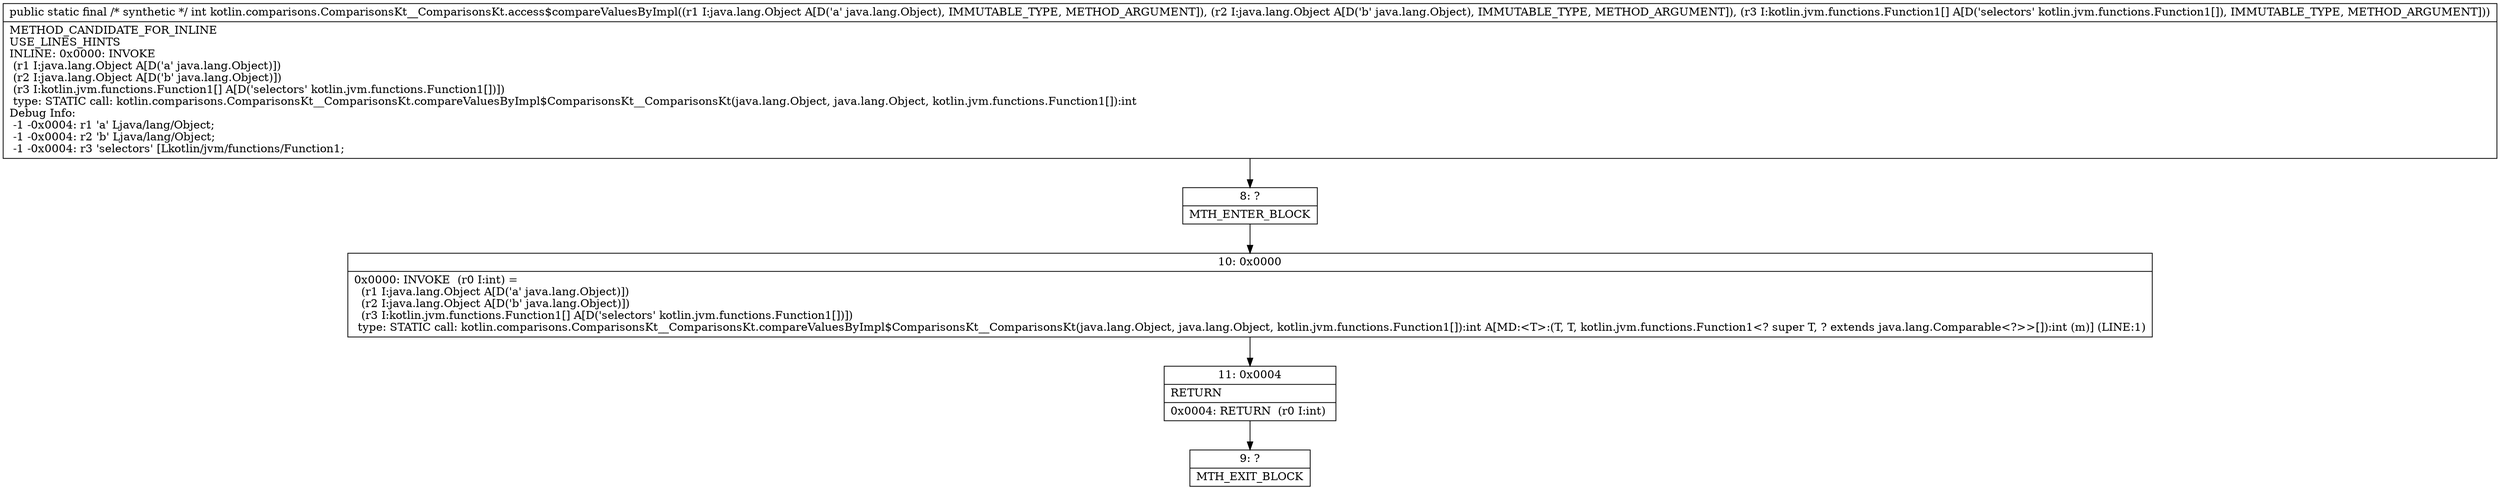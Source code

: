 digraph "CFG forkotlin.comparisons.ComparisonsKt__ComparisonsKt.access$compareValuesByImpl(Ljava\/lang\/Object;Ljava\/lang\/Object;[Lkotlin\/jvm\/functions\/Function1;)I" {
Node_8 [shape=record,label="{8\:\ ?|MTH_ENTER_BLOCK\l}"];
Node_10 [shape=record,label="{10\:\ 0x0000|0x0000: INVOKE  (r0 I:int) = \l  (r1 I:java.lang.Object A[D('a' java.lang.Object)])\l  (r2 I:java.lang.Object A[D('b' java.lang.Object)])\l  (r3 I:kotlin.jvm.functions.Function1[] A[D('selectors' kotlin.jvm.functions.Function1[])])\l type: STATIC call: kotlin.comparisons.ComparisonsKt__ComparisonsKt.compareValuesByImpl$ComparisonsKt__ComparisonsKt(java.lang.Object, java.lang.Object, kotlin.jvm.functions.Function1[]):int A[MD:\<T\>:(T, T, kotlin.jvm.functions.Function1\<? super T, ? extends java.lang.Comparable\<?\>\>[]):int (m)] (LINE:1)\l}"];
Node_11 [shape=record,label="{11\:\ 0x0004|RETURN\l|0x0004: RETURN  (r0 I:int) \l}"];
Node_9 [shape=record,label="{9\:\ ?|MTH_EXIT_BLOCK\l}"];
MethodNode[shape=record,label="{public static final \/* synthetic *\/ int kotlin.comparisons.ComparisonsKt__ComparisonsKt.access$compareValuesByImpl((r1 I:java.lang.Object A[D('a' java.lang.Object), IMMUTABLE_TYPE, METHOD_ARGUMENT]), (r2 I:java.lang.Object A[D('b' java.lang.Object), IMMUTABLE_TYPE, METHOD_ARGUMENT]), (r3 I:kotlin.jvm.functions.Function1[] A[D('selectors' kotlin.jvm.functions.Function1[]), IMMUTABLE_TYPE, METHOD_ARGUMENT]))  | METHOD_CANDIDATE_FOR_INLINE\lUSE_LINES_HINTS\lINLINE: 0x0000: INVOKE  \l  (r1 I:java.lang.Object A[D('a' java.lang.Object)])\l  (r2 I:java.lang.Object A[D('b' java.lang.Object)])\l  (r3 I:kotlin.jvm.functions.Function1[] A[D('selectors' kotlin.jvm.functions.Function1[])])\l type: STATIC call: kotlin.comparisons.ComparisonsKt__ComparisonsKt.compareValuesByImpl$ComparisonsKt__ComparisonsKt(java.lang.Object, java.lang.Object, kotlin.jvm.functions.Function1[]):int\lDebug Info:\l  \-1 \-0x0004: r1 'a' Ljava\/lang\/Object;\l  \-1 \-0x0004: r2 'b' Ljava\/lang\/Object;\l  \-1 \-0x0004: r3 'selectors' [Lkotlin\/jvm\/functions\/Function1;\l}"];
MethodNode -> Node_8;Node_8 -> Node_10;
Node_10 -> Node_11;
Node_11 -> Node_9;
}

